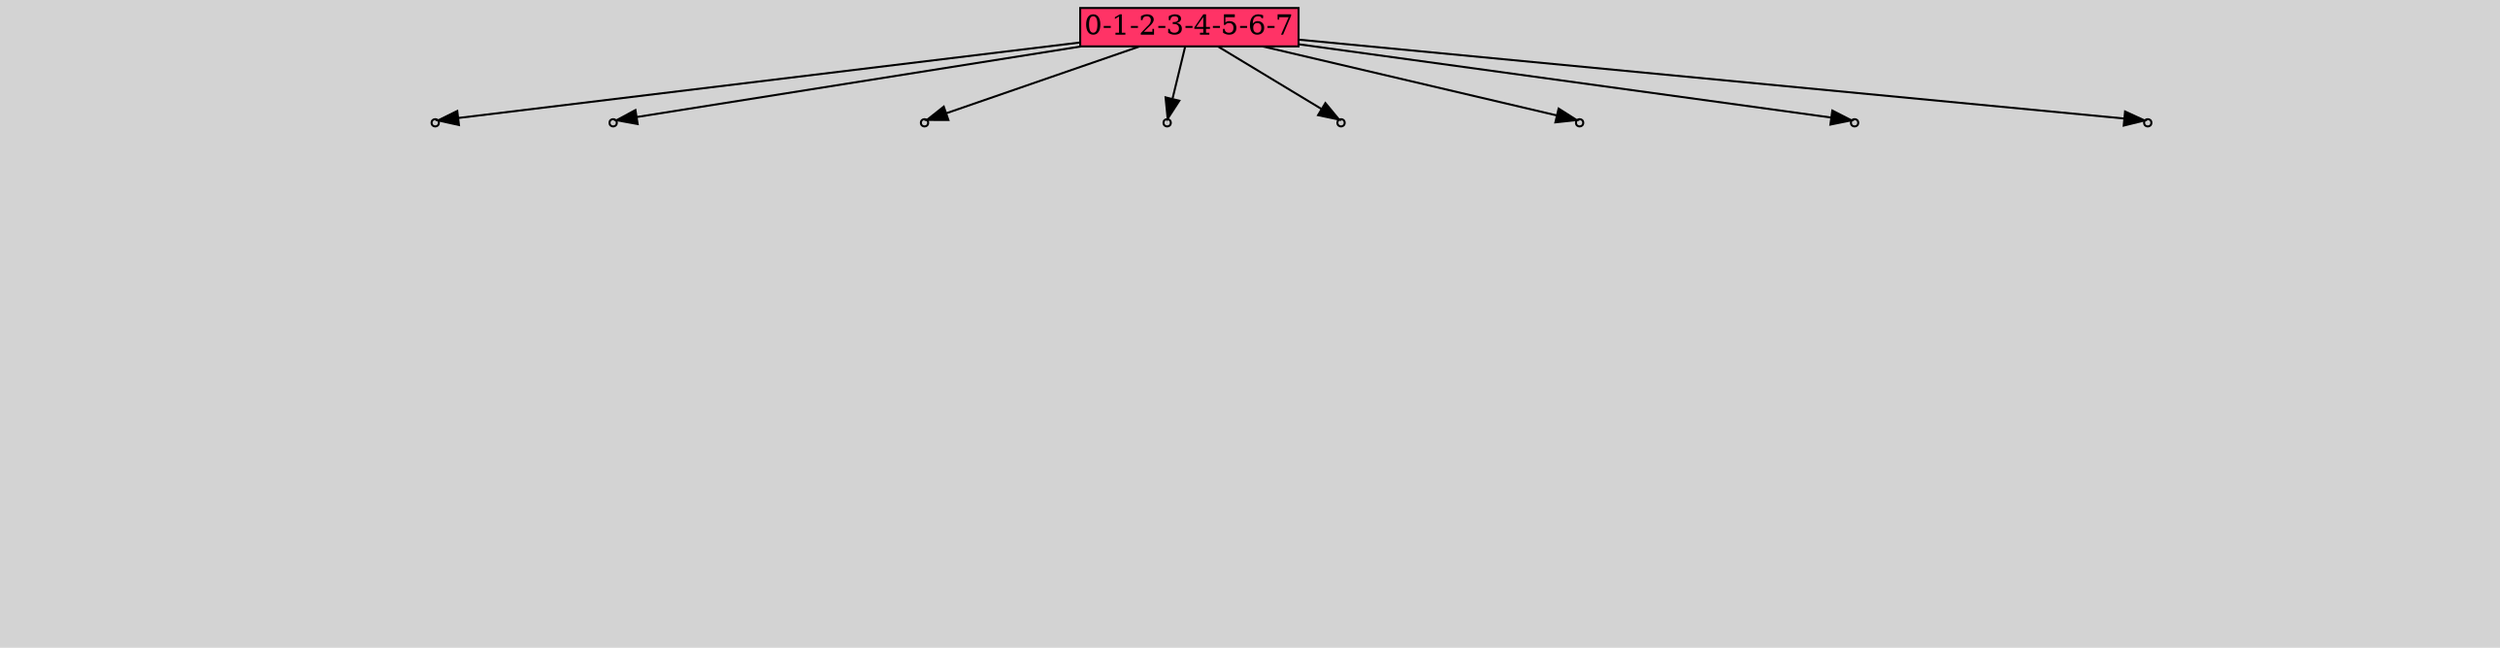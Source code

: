 // File exported with GEGELATI v1.4.0
// On the 2025-07-07 09:19:58
// With the File::TPGGraphDotExporter
digraph{
	graph[pad = "0.212, 0.055" bgcolor = lightgray]
	node[shape=circle style = filled label = ""]
		A221976 [fillcolor="#ff3366" shape=box margin=0.03 width=0 height=0 label="0-1-2-3-4-5-6-7"]
		P3164793 [fillcolor="#cccccc" shape=point label="1"] //
		I3164793 [shape=box style=invis label="19|0&1|19#0|18&#92;n3|3&0|16#1|18&#92;n14|0&1|5#0|3&#92;n9|3&0|24#1|14&#92;n7|0&0|27#1|5&#92;n0|3&0|16#1|10&#92;n1|3&1|27#0|27&#92;n1|0&0|27#1|23&#92;n11|6&1|12#0|16&#92;n19|0&0|6#1|8&#92;n"] //-0.981517|0.535768|-0.382319|0.309655|-0.811297|0.385832|0.521791|0.089901|0.884070|-0.660608|0.562333|-0.275149|-0.592975|-0.283670|0.340539|0.832082|-0.273626|-0.330200|-0.211316|-0.881038|
		P3164793 -> I3164793[style=invis]
		A221976 -> P3164793
		P3164794 [fillcolor="#cccccc" shape=point label="1"] //
		I3164794 [shape=box style=invis label="12|0&1|23#1|14&#92;n13|4&1|8#1|26&#92;n12|0&0|24#0|4&#92;n"] //-0.566433|0.574860|0.304855|-0.854421|-0.010194|-0.271806|
		P3164794 -> I3164794[style=invis]
		A221976 -> P3164794
		P3164795 [fillcolor="#cccccc" shape=point label="1"] //
		I3164795 [shape=box style=invis label="7|7&1|9#1|13&#92;n4|0&1|21#0|15&#92;n2|3&1|14#1|8&#92;n3|0&0|8#0|19&#92;n8|5&1|26#1|0&#92;n1|4&0|8#1|11&#92;n15|6&0|13#1|11&#92;n10|1&1|8#1|9&#92;n0|3&0|20#0|22&#92;n11|1&0|25#1|13&#92;n4|0&1|27#0|27&#92;n2|2&0|1#1|27&#92;n13|4&1|6#0|26&#92;n12|0&0|24#0|4&#92;n"] //-0.555171|0.966477|0.293490|-0.260278|-0.867926|0.252817|-0.644821|-0.351136|-0.266323|-0.311342|0.204705|0.545889|-0.334533|0.920129|-0.317606|0.870071|-0.980696|0.102858|0.748254|0.791628|0.007890|-0.896345|-0.979774|-0.367072|0.284763|-0.854421|-0.020456|-2.094144|
		P3164795 -> I3164795[style=invis]
		A221976 -> P3164795
		P3164796 [fillcolor="#cccccc" shape=point label="1"] //
		I3164796 [shape=box style=invis label="18|2&1|27#0|4&#92;n14|3&1|1#0|18&#92;n2|5&1|17#0|27&#92;n17|5&0|13#0|17&#92;n18|7&0|5#1|21&#92;n1|6&0|23#1|9&#92;n1|0&0|6#1|8&#92;n18|4&0|16#0|0&#92;n12|0&1|25#0|12&#92;n"] //0.333096|0.209362|0.226351|-0.843956|-0.475934|-0.022228|0.002470|-0.500791|0.131773|-0.639025|-0.204936|0.089256|-0.713135|0.404652|0.068430|0.162813|0.008533|-1.171774|
		P3164796 -> I3164796[style=invis]
		A221976 -> P3164796
		P3164797 [fillcolor="#cccccc" shape=point label="1"] //
		I3164797 [shape=box style=invis label="18|0&1|9#1|14&#92;n"] //-2.563154|-0.686570|
		P3164797 -> I3164797[style=invis]
		A221976 -> P3164797
		P3164798 [fillcolor="#cccccc" shape=point label="1"] //
		I3164798 [shape=box style=invis label="18|5&1|24#0|10&#92;n9|6&0|21#1|17&#92;n15|5&0|14#1|23&#92;n13|5&0|13#1|27&#92;n17|7&0|5#0|13&#92;n11|3&1|22#0|15&#92;n16|2&1|2#0|24&#92;n2|3&0|18#0|19&#92;n19|0&0|19#0|11&#92;n"] //-0.237899|-0.788461|0.178310|-0.389538|-0.674107|0.110250|0.736277|0.154928|0.645666|-0.415425|0.215678|0.093382|0.830710|-0.115178|-0.668063|0.882499|0.197090|-0.932597|
		P3164798 -> I3164798[style=invis]
		A221976 -> P3164798
		P3164799 [fillcolor="#cccccc" shape=point label="1"] //
		I3164799 [shape=box style=invis label="9|3&1|9#1|0&#92;n19|0&0|27#0|26&#92;n11|0&1|25#0|0&#92;n12|5&0|8#1|6&#92;n12|0&1|17#0|13&#92;n"] //0.588363|0.791483|-1.004550|-0.767339|0.157489|-1.408891|-0.291494|0.139665|0.424295|1.792754|
		P3164799 -> I3164799[style=invis]
		A221976 -> P3164799
		P3164800 [fillcolor="#cccccc" shape=point label="1"] //
		I3164800 [shape=box style=invis label="7|0&1|7#1|0&#92;n15|6&0|16#0|6&#92;n6|2&0|22#0|10&#92;n19|1&0|10#0|6&#92;n19|3&0|25#1|25&#92;n8|1&0|19#0|24&#92;n1|6&1|12#0|17&#92;n0|2&0|14#1|8&#92;n15|7&0|10#1|19&#92;n6|3&0|7#0|13&#92;n2|3&0|18#0|19&#92;n19|0&0|19#0|11&#92;n8|0&0|8#1|25&#92;n"] //-0.661903|0.344423|-0.528526|-0.899743|-0.236399|0.704130|0.186291|-0.984758|0.217506|-0.792927|-0.515103|0.346784|-0.222556|0.514287|-0.153652|-0.892127|0.101852|-0.448941|-0.911825|-0.145206|-0.668063|0.882499|0.197090|-0.932597|-0.409203|-0.080792|
		P3164800 -> I3164800[style=invis]
		A221976 -> P3164800
}
